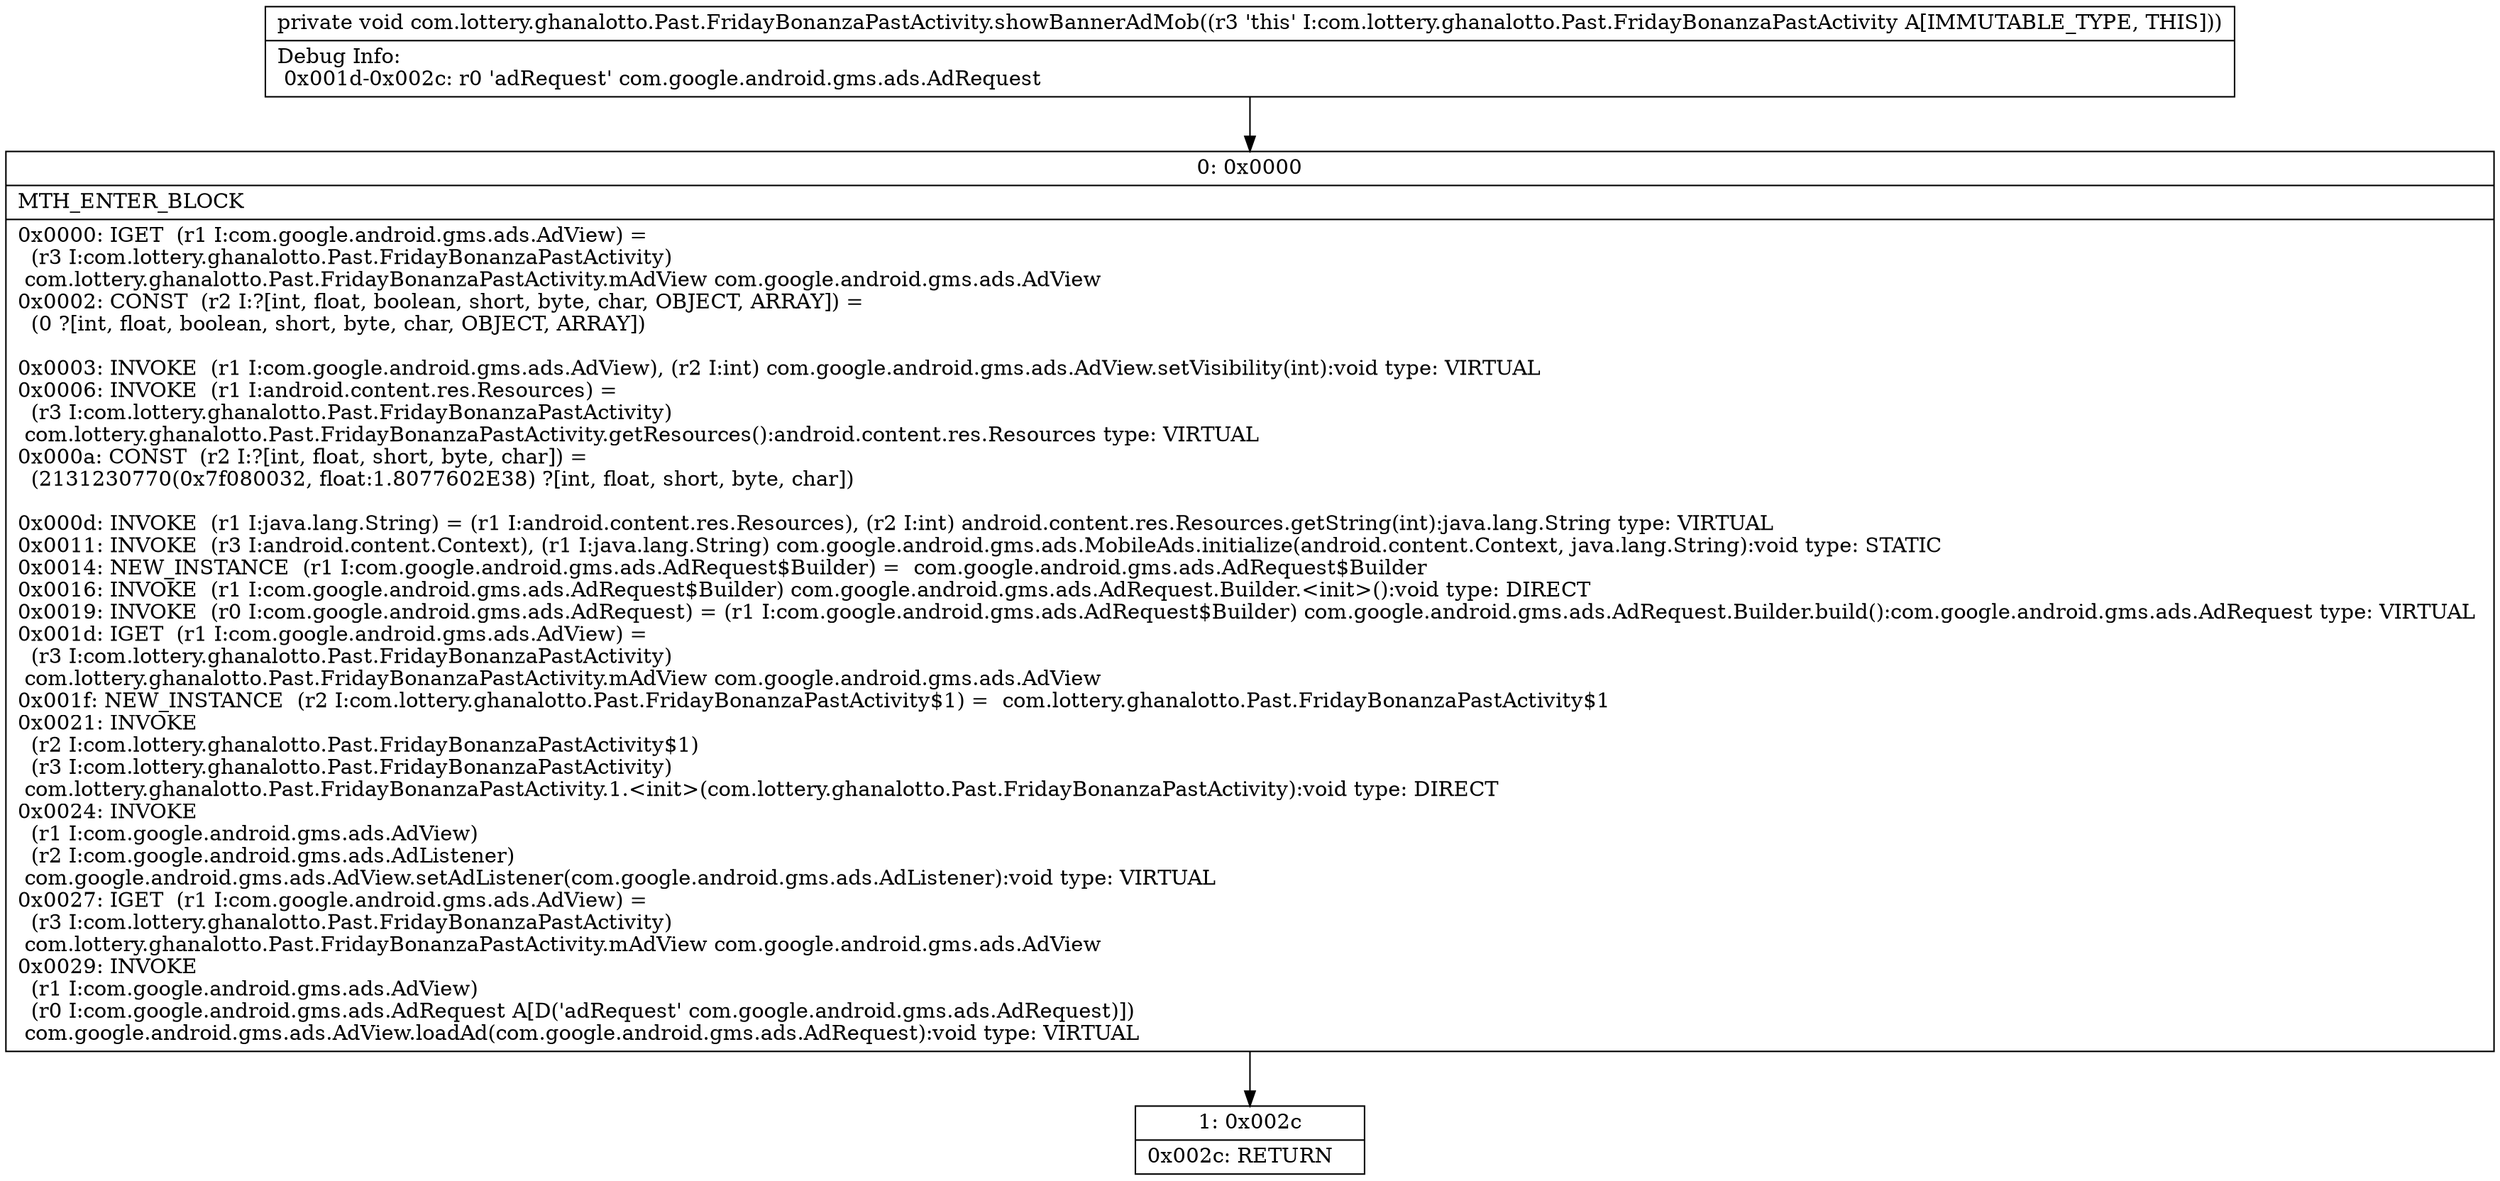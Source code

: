 digraph "CFG forcom.lottery.ghanalotto.Past.FridayBonanzaPastActivity.showBannerAdMob()V" {
Node_0 [shape=record,label="{0\:\ 0x0000|MTH_ENTER_BLOCK\l|0x0000: IGET  (r1 I:com.google.android.gms.ads.AdView) = \l  (r3 I:com.lottery.ghanalotto.Past.FridayBonanzaPastActivity)\l com.lottery.ghanalotto.Past.FridayBonanzaPastActivity.mAdView com.google.android.gms.ads.AdView \l0x0002: CONST  (r2 I:?[int, float, boolean, short, byte, char, OBJECT, ARRAY]) = \l  (0 ?[int, float, boolean, short, byte, char, OBJECT, ARRAY])\l \l0x0003: INVOKE  (r1 I:com.google.android.gms.ads.AdView), (r2 I:int) com.google.android.gms.ads.AdView.setVisibility(int):void type: VIRTUAL \l0x0006: INVOKE  (r1 I:android.content.res.Resources) = \l  (r3 I:com.lottery.ghanalotto.Past.FridayBonanzaPastActivity)\l com.lottery.ghanalotto.Past.FridayBonanzaPastActivity.getResources():android.content.res.Resources type: VIRTUAL \l0x000a: CONST  (r2 I:?[int, float, short, byte, char]) = \l  (2131230770(0x7f080032, float:1.8077602E38) ?[int, float, short, byte, char])\l \l0x000d: INVOKE  (r1 I:java.lang.String) = (r1 I:android.content.res.Resources), (r2 I:int) android.content.res.Resources.getString(int):java.lang.String type: VIRTUAL \l0x0011: INVOKE  (r3 I:android.content.Context), (r1 I:java.lang.String) com.google.android.gms.ads.MobileAds.initialize(android.content.Context, java.lang.String):void type: STATIC \l0x0014: NEW_INSTANCE  (r1 I:com.google.android.gms.ads.AdRequest$Builder) =  com.google.android.gms.ads.AdRequest$Builder \l0x0016: INVOKE  (r1 I:com.google.android.gms.ads.AdRequest$Builder) com.google.android.gms.ads.AdRequest.Builder.\<init\>():void type: DIRECT \l0x0019: INVOKE  (r0 I:com.google.android.gms.ads.AdRequest) = (r1 I:com.google.android.gms.ads.AdRequest$Builder) com.google.android.gms.ads.AdRequest.Builder.build():com.google.android.gms.ads.AdRequest type: VIRTUAL \l0x001d: IGET  (r1 I:com.google.android.gms.ads.AdView) = \l  (r3 I:com.lottery.ghanalotto.Past.FridayBonanzaPastActivity)\l com.lottery.ghanalotto.Past.FridayBonanzaPastActivity.mAdView com.google.android.gms.ads.AdView \l0x001f: NEW_INSTANCE  (r2 I:com.lottery.ghanalotto.Past.FridayBonanzaPastActivity$1) =  com.lottery.ghanalotto.Past.FridayBonanzaPastActivity$1 \l0x0021: INVOKE  \l  (r2 I:com.lottery.ghanalotto.Past.FridayBonanzaPastActivity$1)\l  (r3 I:com.lottery.ghanalotto.Past.FridayBonanzaPastActivity)\l com.lottery.ghanalotto.Past.FridayBonanzaPastActivity.1.\<init\>(com.lottery.ghanalotto.Past.FridayBonanzaPastActivity):void type: DIRECT \l0x0024: INVOKE  \l  (r1 I:com.google.android.gms.ads.AdView)\l  (r2 I:com.google.android.gms.ads.AdListener)\l com.google.android.gms.ads.AdView.setAdListener(com.google.android.gms.ads.AdListener):void type: VIRTUAL \l0x0027: IGET  (r1 I:com.google.android.gms.ads.AdView) = \l  (r3 I:com.lottery.ghanalotto.Past.FridayBonanzaPastActivity)\l com.lottery.ghanalotto.Past.FridayBonanzaPastActivity.mAdView com.google.android.gms.ads.AdView \l0x0029: INVOKE  \l  (r1 I:com.google.android.gms.ads.AdView)\l  (r0 I:com.google.android.gms.ads.AdRequest A[D('adRequest' com.google.android.gms.ads.AdRequest)])\l com.google.android.gms.ads.AdView.loadAd(com.google.android.gms.ads.AdRequest):void type: VIRTUAL \l}"];
Node_1 [shape=record,label="{1\:\ 0x002c|0x002c: RETURN   \l}"];
MethodNode[shape=record,label="{private void com.lottery.ghanalotto.Past.FridayBonanzaPastActivity.showBannerAdMob((r3 'this' I:com.lottery.ghanalotto.Past.FridayBonanzaPastActivity A[IMMUTABLE_TYPE, THIS]))  | Debug Info:\l  0x001d\-0x002c: r0 'adRequest' com.google.android.gms.ads.AdRequest\l}"];
MethodNode -> Node_0;
Node_0 -> Node_1;
}

